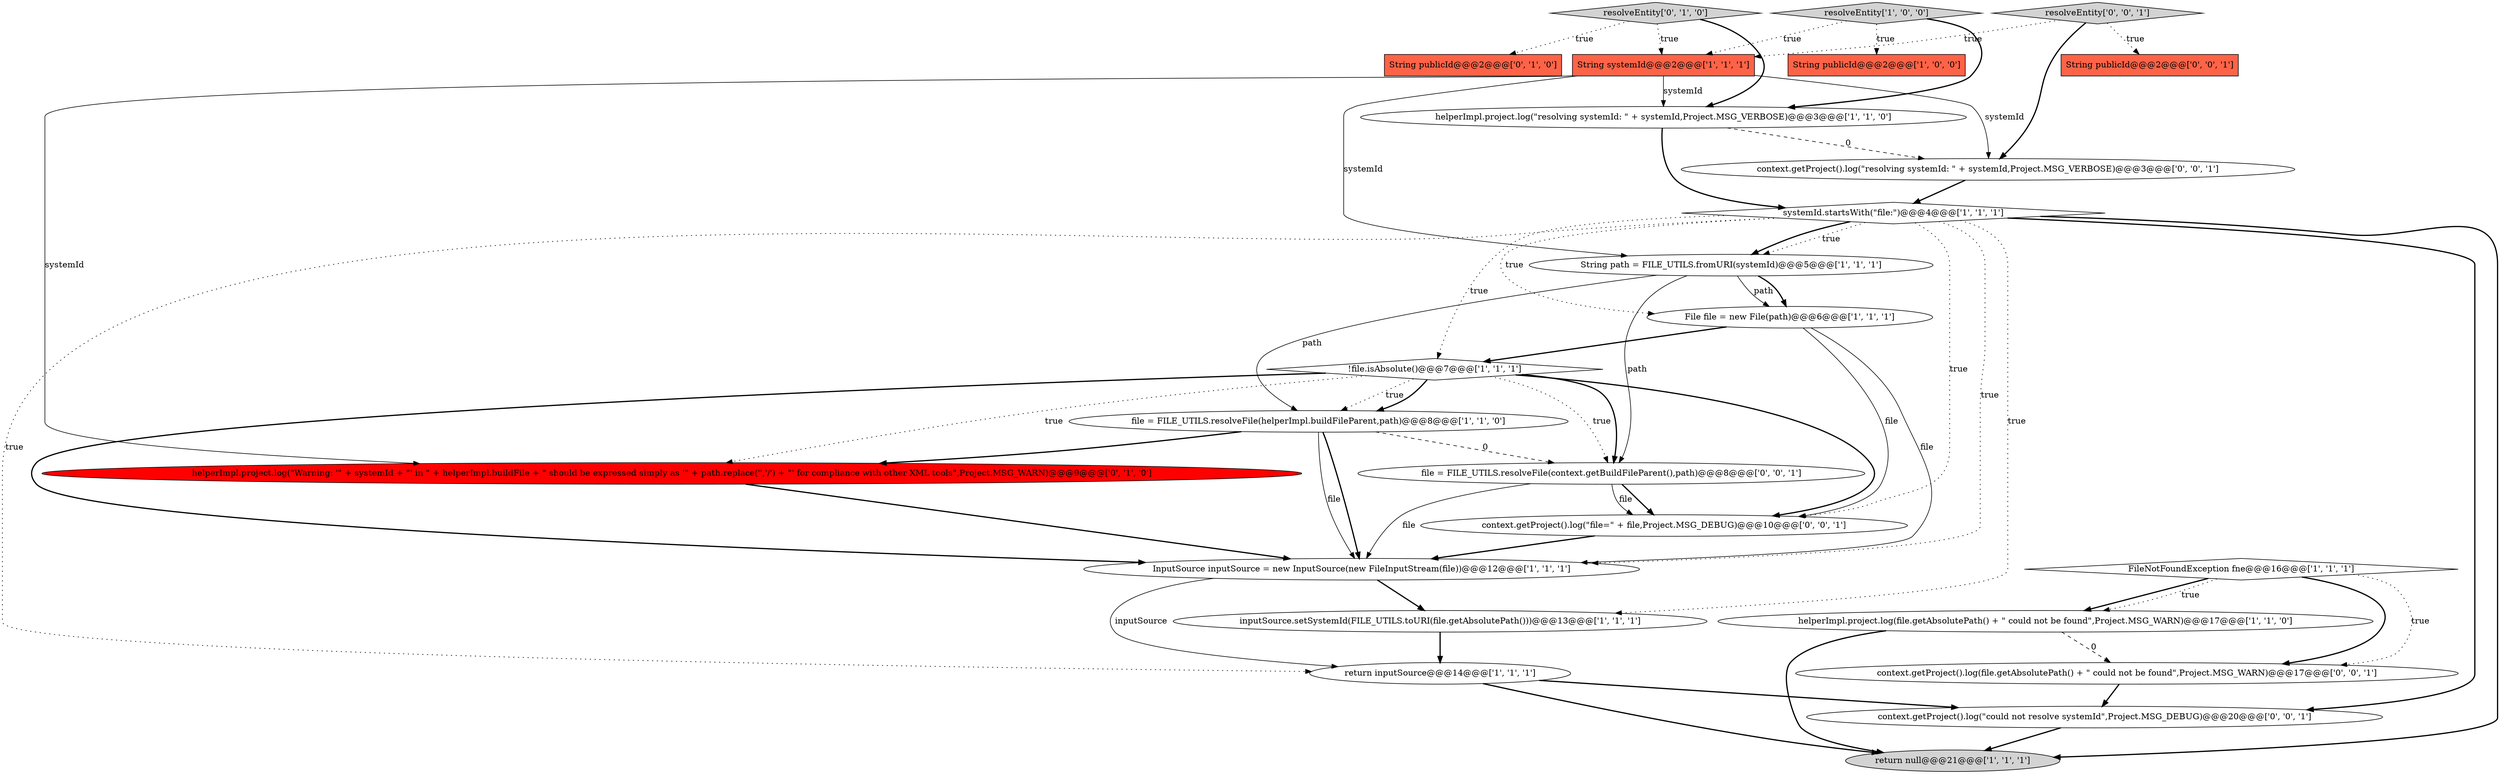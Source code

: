 digraph {
21 [style = filled, label = "context.getProject().log(\"could not resolve systemId\",Project.MSG_DEBUG)@@@20@@@['0', '0', '1']", fillcolor = white, shape = ellipse image = "AAA0AAABBB3BBB"];
20 [style = filled, label = "resolveEntity['0', '0', '1']", fillcolor = lightgray, shape = diamond image = "AAA0AAABBB3BBB"];
17 [style = filled, label = "helperImpl.project.log(\"Warning: '\" + systemId + \"' in \" + helperImpl.buildFile + \" should be expressed simply as '\" + path.replace('\','/') + \"' for compliance with other XML tools\",Project.MSG_WARN)@@@9@@@['0', '1', '0']", fillcolor = red, shape = ellipse image = "AAA1AAABBB2BBB"];
6 [style = filled, label = "return null@@@21@@@['1', '1', '1']", fillcolor = lightgray, shape = ellipse image = "AAA0AAABBB1BBB"];
12 [style = filled, label = "helperImpl.project.log(file.getAbsolutePath() + \" could not be found\",Project.MSG_WARN)@@@17@@@['1', '1', '0']", fillcolor = white, shape = ellipse image = "AAA0AAABBB1BBB"];
4 [style = filled, label = "File file = new File(path)@@@6@@@['1', '1', '1']", fillcolor = white, shape = ellipse image = "AAA0AAABBB1BBB"];
1 [style = filled, label = "helperImpl.project.log(\"resolving systemId: \" + systemId,Project.MSG_VERBOSE)@@@3@@@['1', '1', '0']", fillcolor = white, shape = ellipse image = "AAA0AAABBB1BBB"];
0 [style = filled, label = "systemId.startsWith(\"file:\")@@@4@@@['1', '1', '1']", fillcolor = white, shape = diamond image = "AAA0AAABBB1BBB"];
9 [style = filled, label = "InputSource inputSource = new InputSource(new FileInputStream(file))@@@12@@@['1', '1', '1']", fillcolor = white, shape = ellipse image = "AAA0AAABBB1BBB"];
2 [style = filled, label = "file = FILE_UTILS.resolveFile(helperImpl.buildFileParent,path)@@@8@@@['1', '1', '0']", fillcolor = white, shape = ellipse image = "AAA0AAABBB1BBB"];
16 [style = filled, label = "resolveEntity['0', '1', '0']", fillcolor = lightgray, shape = diamond image = "AAA0AAABBB2BBB"];
18 [style = filled, label = "file = FILE_UTILS.resolveFile(context.getBuildFileParent(),path)@@@8@@@['0', '0', '1']", fillcolor = white, shape = ellipse image = "AAA0AAABBB3BBB"];
8 [style = filled, label = "return inputSource@@@14@@@['1', '1', '1']", fillcolor = white, shape = ellipse image = "AAA0AAABBB1BBB"];
3 [style = filled, label = "resolveEntity['1', '0', '0']", fillcolor = lightgray, shape = diamond image = "AAA0AAABBB1BBB"];
14 [style = filled, label = "!file.isAbsolute()@@@7@@@['1', '1', '1']", fillcolor = white, shape = diamond image = "AAA0AAABBB1BBB"];
5 [style = filled, label = "inputSource.setSystemId(FILE_UTILS.toURI(file.getAbsolutePath()))@@@13@@@['1', '1', '1']", fillcolor = white, shape = ellipse image = "AAA0AAABBB1BBB"];
7 [style = filled, label = "FileNotFoundException fne@@@16@@@['1', '1', '1']", fillcolor = white, shape = diamond image = "AAA0AAABBB1BBB"];
19 [style = filled, label = "String publicId@@@2@@@['0', '0', '1']", fillcolor = tomato, shape = box image = "AAA0AAABBB3BBB"];
24 [style = filled, label = "context.getProject().log(\"file=\" + file,Project.MSG_DEBUG)@@@10@@@['0', '0', '1']", fillcolor = white, shape = ellipse image = "AAA0AAABBB3BBB"];
15 [style = filled, label = "String publicId@@@2@@@['0', '1', '0']", fillcolor = tomato, shape = box image = "AAA0AAABBB2BBB"];
10 [style = filled, label = "String publicId@@@2@@@['1', '0', '0']", fillcolor = tomato, shape = box image = "AAA0AAABBB1BBB"];
22 [style = filled, label = "context.getProject().log(\"resolving systemId: \" + systemId,Project.MSG_VERBOSE)@@@3@@@['0', '0', '1']", fillcolor = white, shape = ellipse image = "AAA0AAABBB3BBB"];
23 [style = filled, label = "context.getProject().log(file.getAbsolutePath() + \" could not be found\",Project.MSG_WARN)@@@17@@@['0', '0', '1']", fillcolor = white, shape = ellipse image = "AAA0AAABBB3BBB"];
11 [style = filled, label = "String systemId@@@2@@@['1', '1', '1']", fillcolor = tomato, shape = box image = "AAA0AAABBB1BBB"];
13 [style = filled, label = "String path = FILE_UTILS.fromURI(systemId)@@@5@@@['1', '1', '1']", fillcolor = white, shape = ellipse image = "AAA0AAABBB1BBB"];
2->17 [style = bold, label=""];
3->11 [style = dotted, label="true"];
14->24 [style = bold, label=""];
5->8 [style = bold, label=""];
13->2 [style = solid, label="path"];
14->2 [style = dotted, label="true"];
4->14 [style = bold, label=""];
18->24 [style = bold, label=""];
9->8 [style = solid, label="inputSource"];
0->5 [style = dotted, label="true"];
0->13 [style = dotted, label="true"];
12->23 [style = dashed, label="0"];
0->13 [style = bold, label=""];
3->1 [style = bold, label=""];
20->11 [style = dotted, label="true"];
21->6 [style = bold, label=""];
0->6 [style = bold, label=""];
7->12 [style = bold, label=""];
17->9 [style = bold, label=""];
0->4 [style = dotted, label="true"];
3->10 [style = dotted, label="true"];
8->6 [style = bold, label=""];
0->21 [style = bold, label=""];
1->0 [style = bold, label=""];
2->9 [style = bold, label=""];
12->6 [style = bold, label=""];
11->1 [style = solid, label="systemId"];
1->22 [style = dashed, label="0"];
7->12 [style = dotted, label="true"];
20->22 [style = bold, label=""];
4->9 [style = solid, label="file"];
0->8 [style = dotted, label="true"];
18->9 [style = solid, label="file"];
14->17 [style = dotted, label="true"];
13->4 [style = solid, label="path"];
7->23 [style = dotted, label="true"];
22->0 [style = bold, label=""];
23->21 [style = bold, label=""];
16->1 [style = bold, label=""];
0->24 [style = dotted, label="true"];
7->23 [style = bold, label=""];
11->17 [style = solid, label="systemId"];
2->18 [style = dashed, label="0"];
9->5 [style = bold, label=""];
8->21 [style = bold, label=""];
14->9 [style = bold, label=""];
14->18 [style = bold, label=""];
14->2 [style = bold, label=""];
0->14 [style = dotted, label="true"];
20->19 [style = dotted, label="true"];
11->22 [style = solid, label="systemId"];
11->13 [style = solid, label="systemId"];
13->18 [style = solid, label="path"];
16->11 [style = dotted, label="true"];
0->9 [style = dotted, label="true"];
14->18 [style = dotted, label="true"];
2->9 [style = solid, label="file"];
24->9 [style = bold, label=""];
18->24 [style = solid, label="file"];
4->24 [style = solid, label="file"];
16->15 [style = dotted, label="true"];
13->4 [style = bold, label=""];
}
